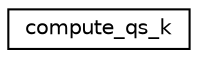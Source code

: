 digraph "Graphical Class Hierarchy"
{
 // INTERACTIVE_SVG=YES
 // LATEX_PDF_SIZE
  edge [fontname="Helvetica",fontsize="10",labelfontname="Helvetica",labelfontsize="10"];
  node [fontname="Helvetica",fontsize="10",shape=record];
  rankdir="LR";
  Node0 [label="compute_qs_k",height=0.2,width=0.4,color="black", fillcolor="white", style="filled",URL="$interfacesat__vapor__pres__k__mod_1_1compute__qs__k.html",tooltip=" "];
}
